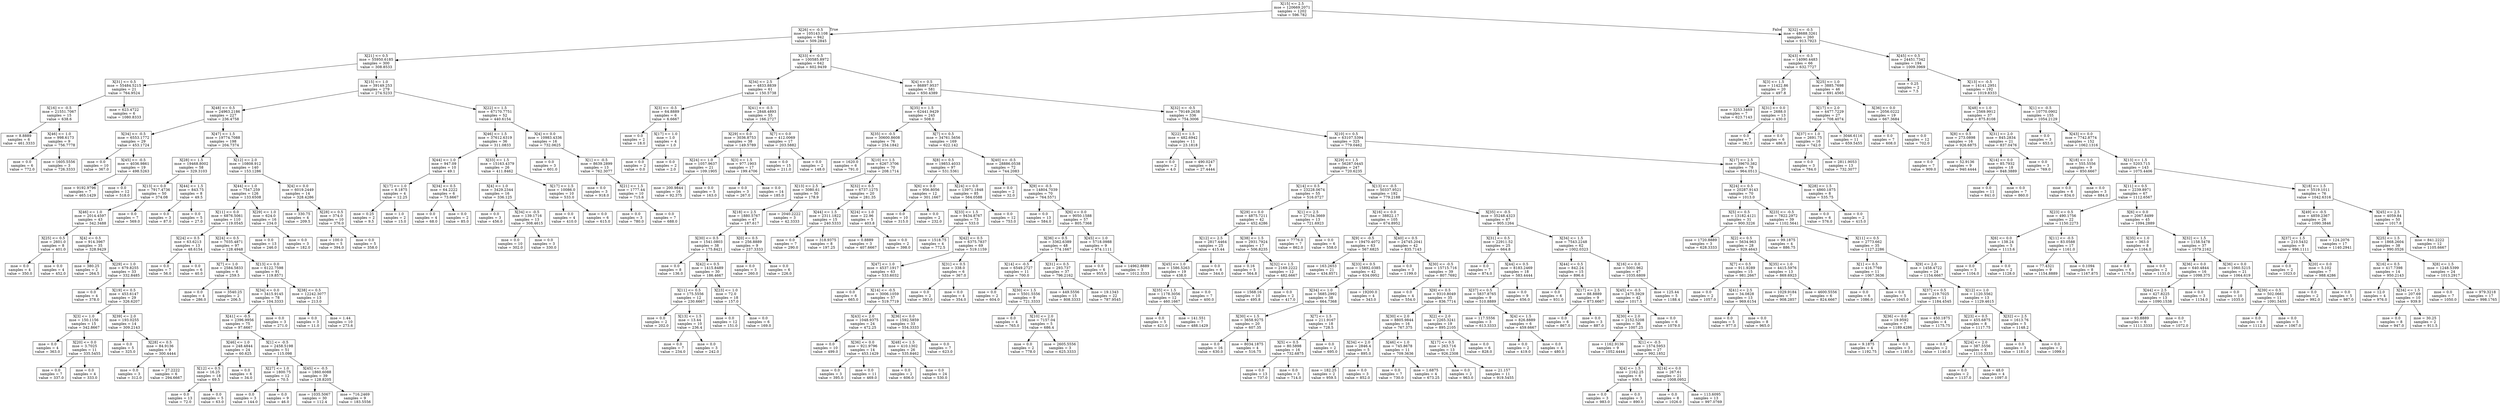 digraph Tree {
node [shape=box] ;
0 [label="X[15] <= 2.5\nmse = 120669.2071\nsamples = 1202\nvalue = 596.782"] ;
1 [label="X[26] <= -0.5\nmse = 105143.108\nsamples = 942\nvalue = 509.2845"] ;
0 -> 1 [labeldistance=2.5, labelangle=45, headlabel="True"] ;
2 [label="X[21] <= 0.5\nmse = 55950.6185\nsamples = 300\nvalue = 308.8533"] ;
1 -> 2 ;
3 [label="X[31] <= 0.5\nmse = 55484.5215\nsamples = 21\nvalue = 764.9524"] ;
2 -> 3 ;
4 [label="X[16] <= -0.5\nmse = 21551.7067\nsamples = 15\nvalue = 638.6"] ;
3 -> 4 ;
5 [label="mse = 8.8889\nsamples = 6\nvalue = 461.3333"] ;
4 -> 5 ;
6 [label="X[46] <= 1.0\nmse = 998.6173\nsamples = 9\nvalue = 756.7778"] ;
4 -> 6 ;
7 [label="mse = 0.0\nsamples = 6\nvalue = 772.0"] ;
6 -> 7 ;
8 [label="mse = 1605.5556\nsamples = 3\nvalue = 726.3333"] ;
6 -> 8 ;
9 [label="mse = 623.4722\nsamples = 6\nvalue = 1080.8333"] ;
3 -> 9 ;
10 [label="X[15] <= 1.0\nmse = 39149.253\nsamples = 279\nvalue = 274.5233"] ;
2 -> 10 ;
11 [label="X[48] <= 0.5\nmse = 24963.2186\nsamples = 227\nvalue = 236.4758"] ;
10 -> 11 ;
12 [label="X[34] <= -0.5\nmse = 6553.1772\nsamples = 29\nvalue = 453.1724"] ;
11 -> 12 ;
13 [label="mse = 0.0\nsamples = 10\nvalue = 367.0"] ;
12 -> 13 ;
14 [label="X[45] <= -0.5\nmse = 4036.9861\nsamples = 19\nvalue = 498.5263"] ;
12 -> 14 ;
15 [label="mse = 9192.9796\nsamples = 7\nvalue = 465.1429"] ;
14 -> 15 ;
16 [label="mse = 0.0\nsamples = 12\nvalue = 518.0"] ;
14 -> 16 ;
17 [label="X[47] <= 1.5\nmse = 19774.7088\nsamples = 198\nvalue = 204.7374"] ;
11 -> 17 ;
18 [label="X[28] <= 1.5\nmse = 19468.8002\nsamples = 58\nvalue = 329.3103"] ;
17 -> 18 ;
19 [label="X[13] <= 0.0\nmse = 7917.4736\nsamples = 50\nvalue = 374.08"] ;
18 -> 19 ;
20 [label="X[46] <= 1.0\nmse = 2014.4597\nsamples = 43\nvalue = 342.3488"] ;
19 -> 20 ;
21 [label="X[25] <= 0.5\nmse = 2601.0\nsamples = 8\nvalue = 401.0"] ;
20 -> 21 ;
22 [label="mse = 0.0\nsamples = 4\nvalue = 350.0"] ;
21 -> 22 ;
23 [label="mse = 0.0\nsamples = 4\nvalue = 452.0"] ;
21 -> 23 ;
24 [label="X[4] <= 0.5\nmse = 914.3967\nsamples = 35\nvalue = 328.9429"] ;
20 -> 24 ;
25 [label="mse = 380.25\nsamples = 2\nvalue = 264.5"] ;
24 -> 25 ;
26 [label="X[29] <= 1.0\nmse = 679.8255\nsamples = 33\nvalue = 332.8485"] ;
24 -> 26 ;
27 [label="mse = 0.0\nsamples = 4\nvalue = 378.0"] ;
26 -> 27 ;
28 [label="X[19] <= 0.5\nmse = 453.6147\nsamples = 29\nvalue = 326.6207"] ;
26 -> 28 ;
29 [label="X[3] <= 1.0\nmse = 150.1156\nsamples = 15\nvalue = 342.8667"] ;
28 -> 29 ;
30 [label="mse = 0.0\nsamples = 4\nvalue = 363.0"] ;
29 -> 30 ;
31 [label="X[20] <= 0.0\nmse = 3.7025\nsamples = 11\nvalue = 335.5455"] ;
29 -> 31 ;
32 [label="mse = 0.0\nsamples = 7\nvalue = 337.0"] ;
31 -> 32 ;
33 [label="mse = 0.0\nsamples = 4\nvalue = 333.0"] ;
31 -> 33 ;
34 [label="X[39] <= 2.0\nmse = 193.0255\nsamples = 14\nvalue = 309.2143"] ;
28 -> 34 ;
35 [label="mse = 0.0\nsamples = 5\nvalue = 325.0"] ;
34 -> 35 ;
36 [label="X[28] <= 0.5\nmse = 84.9136\nsamples = 9\nvalue = 300.4444"] ;
34 -> 36 ;
37 [label="mse = 0.0\nsamples = 3\nvalue = 312.0"] ;
36 -> 37 ;
38 [label="mse = 27.2222\nsamples = 6\nvalue = 294.6667"] ;
36 -> 38 ;
39 [label="mse = 0.0\nsamples = 7\nvalue = 569.0"] ;
19 -> 39 ;
40 [label="X[44] <= 1.5\nmse = 843.75\nsamples = 8\nvalue = 49.5"] ;
18 -> 40 ;
41 [label="mse = 0.0\nsamples = 3\nvalue = 87.0"] ;
40 -> 41 ;
42 [label="mse = 0.0\nsamples = 5\nvalue = 27.0"] ;
40 -> 42 ;
43 [label="X[12] <= 2.0\nmse = 10808.912\nsamples = 140\nvalue = 153.1286"] ;
17 -> 43 ;
44 [label="X[44] <= 1.0\nmse = 7547.259\nsamples = 126\nvalue = 133.6508"] ;
43 -> 44 ;
45 [label="X[11] <= 0.0\nmse = 6876.5061\nsamples = 110\nvalue = 119.0545"] ;
44 -> 45 ;
46 [label="X[24] <= 0.5\nmse = 63.6213\nsamples = 13\nvalue = 48.6154"] ;
45 -> 46 ;
47 [label="mse = 0.0\nsamples = 7\nvalue = 56.0"] ;
46 -> 47 ;
48 [label="mse = 0.0\nsamples = 6\nvalue = 40.0"] ;
46 -> 48 ;
49 [label="X[24] <= 0.5\nmse = 7035.4871\nsamples = 97\nvalue = 128.4948"] ;
45 -> 49 ;
50 [label="X[7] <= 1.0\nmse = 2584.5833\nsamples = 6\nvalue = 259.5"] ;
49 -> 50 ;
51 [label="mse = 0.0\nsamples = 4\nvalue = 286.0"] ;
50 -> 51 ;
52 [label="mse = 3540.25\nsamples = 2\nvalue = 206.5"] ;
50 -> 52 ;
53 [label="X[13] <= 0.0\nmse = 6122.7598\nsamples = 91\nvalue = 119.8571"] ;
49 -> 53 ;
54 [label="X[34] <= 0.0\nmse = 3415.9145\nsamples = 78\nvalue = 104.3333"] ;
53 -> 54 ;
55 [label="X[41] <= -0.5\nmse = 2396.9956\nsamples = 75\nvalue = 97.6667"] ;
54 -> 55 ;
56 [label="X[46] <= 1.0\nmse = 248.4844\nsamples = 24\nvalue = 60.625"] ;
55 -> 56 ;
57 [label="X[12] <= 0.5\nmse = 16.25\nsamples = 18\nvalue = 69.5"] ;
56 -> 57 ;
58 [label="mse = 0.0\nsamples = 13\nvalue = 72.0"] ;
57 -> 58 ;
59 [label="mse = 0.0\nsamples = 5\nvalue = 63.0"] ;
57 -> 59 ;
60 [label="mse = 0.0\nsamples = 6\nvalue = 34.0"] ;
56 -> 60 ;
61 [label="X[1] <= -0.5\nmse = 2458.5198\nsamples = 51\nvalue = 115.098"] ;
55 -> 61 ;
62 [label="X[27] <= 1.0\nmse = 1800.75\nsamples = 12\nvalue = 70.5"] ;
61 -> 62 ;
63 [label="mse = 0.0\nsamples = 3\nvalue = 144.0"] ;
62 -> 63 ;
64 [label="mse = 0.0\nsamples = 9\nvalue = 46.0"] ;
62 -> 64 ;
65 [label="X[45] <= -0.5\nmse = 1860.6088\nsamples = 39\nvalue = 128.8205"] ;
61 -> 65 ;
66 [label="mse = 1035.5067\nsamples = 30\nvalue = 112.4"] ;
65 -> 66 ;
67 [label="mse = 716.2469\nsamples = 9\nvalue = 183.5556"] ;
65 -> 67 ;
68 [label="mse = 0.0\nsamples = 3\nvalue = 271.0"] ;
54 -> 68 ;
69 [label="X[38] <= 0.5\nmse = 12242.3077\nsamples = 13\nvalue = 213.0"] ;
53 -> 69 ;
70 [label="mse = 0.0\nsamples = 3\nvalue = 11.0"] ;
69 -> 70 ;
71 [label="mse = 1.44\nsamples = 10\nvalue = 273.6"] ;
69 -> 71 ;
72 [label="X[29] <= 1.0\nmse = 624.0\nsamples = 16\nvalue = 234.0"] ;
44 -> 72 ;
73 [label="mse = 0.0\nsamples = 13\nvalue = 246.0"] ;
72 -> 73 ;
74 [label="mse = 0.0\nsamples = 3\nvalue = 182.0"] ;
72 -> 74 ;
75 [label="X[4] <= 0.0\nmse = 6019.2449\nsamples = 14\nvalue = 328.4286"] ;
43 -> 75 ;
76 [label="mse = 330.75\nsamples = 4\nvalue = 209.5"] ;
75 -> 76 ;
77 [label="X[28] <= 0.5\nmse = 374.0\nsamples = 10\nvalue = 376.0"] ;
75 -> 77 ;
78 [label="mse = 100.0\nsamples = 5\nvalue = 394.0"] ;
77 -> 78 ;
79 [label="mse = 0.0\nsamples = 5\nvalue = 358.0"] ;
77 -> 79 ;
80 [label="X[22] <= 1.5\nmse = 67170.7751\nsamples = 52\nvalue = 440.6154"] ;
10 -> 80 ;
81 [label="X[46] <= 1.5\nmse = 37612.6319\nsamples = 36\nvalue = 311.0833"] ;
80 -> 81 ;
82 [label="X[44] <= 1.0\nmse = 947.09\nsamples = 10\nvalue = 49.1"] ;
81 -> 82 ;
83 [label="X[17] <= 1.0\nmse = 8.1875\nsamples = 4\nvalue = 12.25"] ;
82 -> 83 ;
84 [label="mse = 0.25\nsamples = 2\nvalue = 9.5"] ;
83 -> 84 ;
85 [label="mse = 1.0\nsamples = 2\nvalue = 15.0"] ;
83 -> 85 ;
86 [label="X[34] <= 0.5\nmse = 64.2222\nsamples = 6\nvalue = 73.6667"] ;
82 -> 86 ;
87 [label="mse = 0.0\nsamples = 4\nvalue = 68.0"] ;
86 -> 87 ;
88 [label="mse = 0.0\nsamples = 2\nvalue = 85.0"] ;
86 -> 88 ;
89 [label="X[33] <= 1.5\nmse = 15163.4379\nsamples = 26\nvalue = 411.8462"] ;
81 -> 89 ;
90 [label="X[4] <= 1.0\nmse = 3429.2344\nsamples = 16\nvalue = 336.125"] ;
89 -> 90 ;
91 [label="mse = 0.0\nsamples = 3\nvalue = 456.0"] ;
90 -> 91 ;
92 [label="X[34] <= -0.5\nmse = 139.1716\nsamples = 13\nvalue = 308.4615"] ;
90 -> 92 ;
93 [label="mse = 0.0\nsamples = 10\nvalue = 302.0"] ;
92 -> 93 ;
94 [label="mse = 0.0\nsamples = 3\nvalue = 330.0"] ;
92 -> 94 ;
95 [label="X[17] <= 1.5\nmse = 10086.0\nsamples = 10\nvalue = 533.0"] ;
89 -> 95 ;
96 [label="mse = 0.0\nsamples = 4\nvalue = 410.0"] ;
95 -> 96 ;
97 [label="mse = 0.0\nsamples = 6\nvalue = 615.0"] ;
95 -> 97 ;
98 [label="X[4] <= 0.0\nmse = 10983.4336\nsamples = 16\nvalue = 732.0625"] ;
80 -> 98 ;
99 [label="mse = 0.0\nsamples = 3\nvalue = 601.0"] ;
98 -> 99 ;
100 [label="X[1] <= -0.5\nmse = 8639.2899\nsamples = 13\nvalue = 762.3077"] ;
98 -> 100 ;
101 [label="mse = 0.0\nsamples = 3\nvalue = 918.0"] ;
100 -> 101 ;
102 [label="X[21] <= 1.5\nmse = 1777.44\nsamples = 10\nvalue = 715.6"] ;
100 -> 102 ;
103 [label="mse = 0.0\nsamples = 3\nvalue = 780.0"] ;
102 -> 103 ;
104 [label="mse = 0.0\nsamples = 7\nvalue = 688.0"] ;
102 -> 104 ;
105 [label="X[33] <= -0.5\nmse = 100585.8972\nsamples = 642\nvalue = 602.9439"] ;
1 -> 105 ;
106 [label="X[34] <= 2.5\nmse = 4833.8839\nsamples = 61\nvalue = 150.5738"] ;
105 -> 106 ;
107 [label="X[3] <= -0.5\nmse = 64.8889\nsamples = 6\nvalue = 6.6667"] ;
106 -> 107 ;
108 [label="mse = 0.0\nsamples = 2\nvalue = 18.0"] ;
107 -> 108 ;
109 [label="X[17] <= 1.0\nmse = 1.0\nsamples = 4\nvalue = 1.0"] ;
107 -> 109 ;
110 [label="mse = 0.0\nsamples = 2\nvalue = 0.0"] ;
109 -> 110 ;
111 [label="mse = 0.0\nsamples = 2\nvalue = 2.0"] ;
109 -> 111 ;
112 [label="X[41] <= -0.5\nmse = 2848.4893\nsamples = 55\nvalue = 166.2727"] ;
106 -> 112 ;
113 [label="X[29] <= 0.0\nmse = 3036.8753\nsamples = 38\nvalue = 149.5789"] ;
112 -> 113 ;
114 [label="X[24] <= 1.0\nmse = 1057.9637\nsamples = 21\nvalue = 109.1905"] ;
113 -> 114 ;
115 [label="mse = 200.9844\nsamples = 16\nvalue = 92.375"] ;
114 -> 115 ;
116 [label="mse = 0.0\nsamples = 5\nvalue = 163.0"] ;
114 -> 116 ;
117 [label="X[3] <= 1.5\nmse = 977.1903\nsamples = 17\nvalue = 199.4706"] ;
113 -> 117 ;
118 [label="mse = 0.0\nsamples = 3\nvalue = 267.0"] ;
117 -> 118 ;
119 [label="mse = 0.0\nsamples = 14\nvalue = 185.0"] ;
117 -> 119 ;
120 [label="X[7] <= 0.0\nmse = 412.0069\nsamples = 17\nvalue = 203.5882"] ;
112 -> 120 ;
121 [label="mse = 0.0\nsamples = 15\nvalue = 211.0"] ;
120 -> 121 ;
122 [label="mse = 0.0\nsamples = 2\nvalue = 148.0"] ;
120 -> 122 ;
123 [label="X[4] <= 0.5\nmse = 86897.9537\nsamples = 581\nvalue = 650.4389"] ;
105 -> 123 ;
124 [label="X[35] <= 1.5\nmse = 62441.9429\nsamples = 245\nvalue = 508.0"] ;
123 -> 124 ;
125 [label="X[35] <= -0.5\nmse = 30600.8608\nsamples = 76\nvalue = 254.1842"] ;
124 -> 125 ;
126 [label="mse = 1620.0\nsamples = 6\nvalue = 791.0"] ;
125 -> 126 ;
127 [label="X[10] <= 1.5\nmse = 6267.3706\nsamples = 70\nvalue = 208.1714"] ;
125 -> 127 ;
128 [label="X[13] <= 2.5\nmse = 3080.61\nsamples = 50\nvalue = 178.9"] ;
127 -> 128 ;
129 [label="X[18] <= 2.5\nmse = 1880.5767\nsamples = 47\nvalue = 187.617"] ;
128 -> 129 ;
130 [label="X[30] <= 0.5\nmse = 1541.0803\nsamples = 38\nvalue = 175.8421"] ;
129 -> 130 ;
131 [label="mse = 0.0\nsamples = 8\nvalue = 136.0"] ;
130 -> 131 ;
132 [label="X[42] <= 0.5\nmse = 1415.8489\nsamples = 30\nvalue = 186.4667"] ;
130 -> 132 ;
133 [label="X[11] <= 0.5\nmse = 175.5556\nsamples = 12\nvalue = 230.6667"] ;
132 -> 133 ;
134 [label="mse = 0.0\nsamples = 2\nvalue = 202.0"] ;
133 -> 134 ;
135 [label="X[13] <= 1.5\nmse = 13.44\nsamples = 10\nvalue = 236.4"] ;
133 -> 135 ;
136 [label="mse = 0.0\nsamples = 7\nvalue = 234.0"] ;
135 -> 136 ;
137 [label="mse = 0.0\nsamples = 3\nvalue = 242.0"] ;
135 -> 137 ;
138 [label="X[23] <= 1.0\nmse = 72.0\nsamples = 18\nvalue = 157.0"] ;
132 -> 138 ;
139 [label="mse = 0.0\nsamples = 12\nvalue = 151.0"] ;
138 -> 139 ;
140 [label="mse = 0.0\nsamples = 6\nvalue = 169.0"] ;
138 -> 140 ;
141 [label="X[0] <= 0.5\nmse = 256.8889\nsamples = 9\nvalue = 237.3333"] ;
129 -> 141 ;
142 [label="mse = 0.0\nsamples = 3\nvalue = 260.0"] ;
141 -> 142 ;
143 [label="mse = 0.0\nsamples = 6\nvalue = 226.0"] ;
141 -> 143 ;
144 [label="mse = 2040.2222\nsamples = 3\nvalue = 42.3333"] ;
128 -> 144 ;
145 [label="X[32] <= 0.5\nmse = 6737.1275\nsamples = 20\nvalue = 281.35"] ;
127 -> 145 ;
146 [label="X[44] <= 1.5\nmse = 2311.1822\nsamples = 15\nvalue = 240.5333"] ;
145 -> 146 ;
147 [label="mse = 0.0\nsamples = 7\nvalue = 290.0"] ;
146 -> 147 ;
148 [label="mse = 318.9375\nsamples = 8\nvalue = 197.25"] ;
146 -> 148 ;
149 [label="X[24] <= 1.0\nmse = 22.96\nsamples = 5\nvalue = 403.8"] ;
145 -> 149 ;
150 [label="mse = 0.8889\nsamples = 3\nvalue = 407.6667"] ;
149 -> 150 ;
151 [label="mse = 0.0\nsamples = 2\nvalue = 398.0"] ;
149 -> 151 ;
152 [label="X[7] <= 0.5\nmse = 34761.5656\nsamples = 169\nvalue = 622.142"] ;
124 -> 152 ;
153 [label="X[8] <= 0.5\nmse = 19853.4033\nsamples = 97\nvalue = 531.5361"] ;
152 -> 153 ;
154 [label="X[6] <= 0.0\nmse = 956.8056\nsamples = 12\nvalue = 301.1667"] ;
153 -> 154 ;
155 [label="mse = 0.0\nsamples = 10\nvalue = 315.0"] ;
154 -> 155 ;
156 [label="mse = 0.0\nsamples = 2\nvalue = 232.0"] ;
154 -> 156 ;
157 [label="X[24] <= 0.0\nmse = 13971.1848\nsamples = 85\nvalue = 564.0588"] ;
153 -> 157 ;
158 [label="X[33] <= 1.5\nmse = 9434.8767\nsamples = 73\nvalue = 533.0"] ;
157 -> 158 ;
159 [label="mse = 1518.75\nsamples = 4\nvalue = 772.5"] ;
158 -> 159 ;
160 [label="X[42] <= 0.5\nmse = 6375.7837\nsamples = 69\nvalue = 519.1159"] ;
158 -> 160 ;
161 [label="X[47] <= 1.0\nmse = 4537.1917\nsamples = 63\nvalue = 533.6032"] ;
160 -> 161 ;
162 [label="mse = 0.0\nsamples = 6\nvalue = 665.0"] ;
161 -> 162 ;
163 [label="X[14] <= -0.5\nmse = 3006.1059\nsamples = 57\nvalue = 519.7719"] ;
161 -> 163 ;
164 [label="X[43] <= 2.0\nmse = 1048.9375\nsamples = 24\nvalue = 472.25"] ;
163 -> 164 ;
165 [label="mse = 0.0\nsamples = 10\nvalue = 499.0"] ;
164 -> 165 ;
166 [label="X[36] <= 0.0\nmse = 921.9796\nsamples = 14\nvalue = 453.1429"] ;
164 -> 166 ;
167 [label="mse = 0.0\nsamples = 3\nvalue = 395.0"] ;
166 -> 167 ;
168 [label="mse = 0.0\nsamples = 11\nvalue = 469.0"] ;
166 -> 168 ;
169 [label="X[36] <= 0.0\nmse = 1592.5859\nsamples = 33\nvalue = 554.3333"] ;
163 -> 169 ;
170 [label="X[48] <= 1.5\nmse = 410.1302\nsamples = 26\nvalue = 535.8462"] ;
169 -> 170 ;
171 [label="mse = 0.0\nsamples = 2\nvalue = 606.0"] ;
170 -> 171 ;
172 [label="mse = 0.0\nsamples = 24\nvalue = 530.0"] ;
170 -> 172 ;
173 [label="mse = 0.0\nsamples = 7\nvalue = 623.0"] ;
169 -> 173 ;
174 [label="X[31] <= 0.5\nmse = 338.0\nsamples = 6\nvalue = 367.0"] ;
160 -> 174 ;
175 [label="mse = 0.0\nsamples = 2\nvalue = 393.0"] ;
174 -> 175 ;
176 [label="mse = 0.0\nsamples = 4\nvalue = 354.0"] ;
174 -> 176 ;
177 [label="mse = 0.0\nsamples = 12\nvalue = 753.0"] ;
157 -> 177 ;
178 [label="X[40] <= -0.5\nmse = 28886.0538\nsamples = 72\nvalue = 744.2083"] ;
152 -> 178 ;
179 [label="mse = 0.0\nsamples = 2\nvalue = 32.0"] ;
178 -> 179 ;
180 [label="X[9] <= -0.5\nmse = 14804.7039\nsamples = 70\nvalue = 764.5571"] ;
178 -> 180 ;
181 [label="mse = 0.0\nsamples = 13\nvalue = 584.0"] ;
180 -> 181 ;
182 [label="X[6] <= 0.0\nmse = 9050.1588\nsamples = 57\nvalue = 805.7368"] ;
180 -> 182 ;
183 [label="X[36] <= 0.5\nmse = 3362.6389\nsamples = 48\nvalue = 774.1667"] ;
182 -> 183 ;
184 [label="X[14] <= -0.5\nmse = 6549.2727\nsamples = 11\nvalue = 700.0"] ;
183 -> 184 ;
185 [label="mse = 0.0\nsamples = 2\nvalue = 604.0"] ;
184 -> 185 ;
186 [label="X[30] <= 1.5\nmse = 5501.5556\nsamples = 9\nvalue = 721.3333"] ;
184 -> 186 ;
187 [label="mse = 0.0\nsamples = 4\nvalue = 765.0"] ;
186 -> 187 ;
188 [label="X[10] <= 2.0\nmse = 7157.04\nsamples = 5\nvalue = 686.4"] ;
186 -> 188 ;
189 [label="mse = 0.0\nsamples = 2\nvalue = 778.0"] ;
188 -> 189 ;
190 [label="mse = 2605.5556\nsamples = 3\nvalue = 625.3333"] ;
188 -> 190 ;
191 [label="X[31] <= 0.5\nmse = 293.737\nsamples = 37\nvalue = 796.2162"] ;
183 -> 191 ;
192 [label="mse = 449.5556\nsamples = 15\nvalue = 808.3333"] ;
191 -> 192 ;
193 [label="mse = 19.1343\nsamples = 22\nvalue = 787.9545"] ;
191 -> 193 ;
194 [label="X[45] <= 1.0\nmse = 5718.0988\nsamples = 9\nvalue = 974.1111"] ;
182 -> 194 ;
195 [label="mse = 0.0\nsamples = 6\nvalue = 955.0"] ;
194 -> 195 ;
196 [label="mse = 14962.8889\nsamples = 3\nvalue = 1012.3333"] ;
194 -> 196 ;
197 [label="X[32] <= -0.5\nmse = 79149.2638\nsamples = 336\nvalue = 754.3006"] ;
123 -> 197 ;
198 [label="X[22] <= 1.5\nmse = 482.6942\nsamples = 11\nvalue = 23.1818"] ;
197 -> 198 ;
199 [label="mse = 0.0\nsamples = 2\nvalue = 4.0"] ;
198 -> 199 ;
200 [label="mse = 490.0247\nsamples = 9\nvalue = 27.4444"] ;
198 -> 200 ;
201 [label="X[10] <= 0.5\nmse = 63107.5394\nsamples = 325\nvalue = 779.0462"] ;
197 -> 201 ;
202 [label="X[29] <= 1.5\nmse = 56287.0445\nsamples = 247\nvalue = 720.6235"] ;
201 -> 202 ;
203 [label="X[14] <= 0.5\nmse = 23228.0674\nsamples = 55\nvalue = 516.0727"] ;
202 -> 203 ;
204 [label="X[29] <= 0.0\nmse = 4875.7211\nsamples = 42\nvalue = 452.4286"] ;
203 -> 204 ;
205 [label="X[12] <= 2.5\nmse = 2817.4464\nsamples = 25\nvalue = 415.44"] ;
204 -> 205 ;
206 [label="X[45] <= 1.0\nmse = 1586.5263\nsamples = 19\nvalue = 438.0"] ;
205 -> 206 ;
207 [label="X[35] <= 1.5\nmse = 1178.3056\nsamples = 12\nvalue = 460.1667"] ;
206 -> 207 ;
208 [label="mse = 0.0\nsamples = 5\nvalue = 421.0"] ;
207 -> 208 ;
209 [label="mse = 141.551\nsamples = 7\nvalue = 488.1429"] ;
207 -> 209 ;
210 [label="mse = 0.0\nsamples = 7\nvalue = 400.0"] ;
206 -> 210 ;
211 [label="mse = 0.0\nsamples = 6\nvalue = 344.0"] ;
205 -> 211 ;
212 [label="X[38] <= 1.5\nmse = 2931.7924\nsamples = 17\nvalue = 506.8235"] ;
204 -> 212 ;
213 [label="mse = 0.16\nsamples = 5\nvalue = 564.8"] ;
212 -> 213 ;
214 [label="X[32] <= 1.5\nmse = 2169.2222\nsamples = 12\nvalue = 482.6667"] ;
212 -> 214 ;
215 [label="mse = 1568.16\nsamples = 10\nvalue = 495.8"] ;
214 -> 215 ;
216 [label="mse = 0.0\nsamples = 2\nvalue = 417.0"] ;
214 -> 216 ;
217 [label="X[1] <= 2.5\nmse = 27154.3669\nsamples = 13\nvalue = 721.6923"] ;
203 -> 217 ;
218 [label="mse = 7776.0\nsamples = 7\nvalue = 862.0"] ;
217 -> 218 ;
219 [label="mse = 0.0\nsamples = 6\nvalue = 558.0"] ;
217 -> 219 ;
220 [label="X[13] <= -0.5\nmse = 50337.9521\nsamples = 192\nvalue = 779.2188"] ;
202 -> 220 ;
221 [label="X[16] <= 0.0\nmse = 38822.17\nsamples = 105\nvalue = 674.8952"] ;
220 -> 221 ;
222 [label="X[9] <= -0.5\nmse = 19470.4072\nsamples = 63\nvalue = 567.6825"] ;
221 -> 222 ;
223 [label="mse = 163.2653\nsamples = 21\nvalue = 434.8571"] ;
222 -> 223 ;
224 [label="X[33] <= 0.5\nmse = 15892.0385\nsamples = 42\nvalue = 634.0952"] ;
222 -> 224 ;
225 [label="X[34] <= 1.0\nmse = 5685.2992\nsamples = 38\nvalue = 664.7368"] ;
224 -> 225 ;
226 [label="X[30] <= 1.5\nmse = 3658.9275\nsamples = 20\nvalue = 607.35"] ;
225 -> 226 ;
227 [label="mse = 0.0\nsamples = 16\nvalue = 630.0"] ;
226 -> 227 ;
228 [label="mse = 8034.1875\nsamples = 4\nvalue = 516.75"] ;
226 -> 228 ;
229 [label="X[7] <= 1.5\nmse = 211.9167\nsamples = 18\nvalue = 728.5"] ;
225 -> 229 ;
230 [label="X[5] <= 0.5\nmse = 80.5898\nsamples = 16\nvalue = 732.6875"] ;
229 -> 230 ;
231 [label="mse = 0.0\nsamples = 13\nvalue = 737.0"] ;
230 -> 231 ;
232 [label="mse = 0.0\nsamples = 3\nvalue = 714.0"] ;
230 -> 232 ;
233 [label="mse = 0.0\nsamples = 2\nvalue = 695.0"] ;
229 -> 233 ;
234 [label="mse = 19200.0\nsamples = 4\nvalue = 343.0"] ;
224 -> 234 ;
235 [label="X[40] <= 0.5\nmse = 24745.2041\nsamples = 42\nvalue = 835.7143"] ;
221 -> 235 ;
236 [label="mse = 0.0\nsamples = 3\nvalue = 1199.0"] ;
235 -> 236 ;
237 [label="X[30] <= -0.5\nmse = 15715.716\nsamples = 39\nvalue = 807.7692"] ;
235 -> 237 ;
238 [label="mse = 0.0\nsamples = 4\nvalue = 554.0"] ;
237 -> 238 ;
239 [label="X[9] <= 0.5\nmse = 9310.8049\nsamples = 35\nvalue = 836.7714"] ;
237 -> 239 ;
240 [label="X[30] <= 2.0\nmse = 8805.9844\nsamples = 16\nvalue = 767.375"] ;
239 -> 240 ;
241 [label="X[34] <= 2.0\nmse = 2846.4\nsamples = 5\nvalue = 895.0"] ;
240 -> 241 ;
242 [label="mse = 182.25\nsamples = 2\nvalue = 959.5"] ;
241 -> 242 ;
243 [label="mse = 0.0\nsamples = 3\nvalue = 852.0"] ;
241 -> 243 ;
244 [label="X[46] <= 1.0\nmse = 745.8678\nsamples = 11\nvalue = 709.3636"] ;
240 -> 244 ;
245 [label="mse = 0.0\nsamples = 7\nvalue = 730.0"] ;
244 -> 245 ;
246 [label="mse = 1.6875\nsamples = 4\nvalue = 673.25"] ;
244 -> 246 ;
247 [label="X[2] <= 2.0\nmse = 2265.3241\nsamples = 19\nvalue = 895.2105"] ;
239 -> 247 ;
248 [label="X[17] <= 0.5\nmse = 263.716\nsamples = 13\nvalue = 926.2308"] ;
247 -> 248 ;
249 [label="mse = 0.0\nsamples = 2\nvalue = 963.0"] ;
248 -> 249 ;
250 [label="mse = 21.157\nsamples = 11\nvalue = 919.5455"] ;
248 -> 250 ;
251 [label="mse = 0.0\nsamples = 6\nvalue = 828.0"] ;
247 -> 251 ;
252 [label="X[35] <= -0.5\nmse = 35248.4323\nsamples = 87\nvalue = 905.1264"] ;
220 -> 252 ;
253 [label="X[31] <= 0.5\nmse = 22911.52\nsamples = 25\nvalue = 664.8"] ;
252 -> 253 ;
254 [label="mse = 0.0\nsamples = 7\nvalue = 874.0"] ;
253 -> 254 ;
255 [label="X[44] <= 0.5\nmse = 8183.2469\nsamples = 18\nvalue = 583.4444"] ;
253 -> 255 ;
256 [label="X[37] <= 0.5\nmse = 5837.8765\nsamples = 9\nvalue = 510.8889"] ;
255 -> 256 ;
257 [label="mse = 117.5556\nsamples = 3\nvalue = 613.3333"] ;
256 -> 257 ;
258 [label="X[4] <= 1.5\nmse = 826.8889\nsamples = 6\nvalue = 459.6667"] ;
256 -> 258 ;
259 [label="mse = 0.0\nsamples = 2\nvalue = 419.0"] ;
258 -> 259 ;
260 [label="mse = 0.0\nsamples = 4\nvalue = 480.0"] ;
258 -> 260 ;
261 [label="mse = 0.0\nsamples = 9\nvalue = 656.0"] ;
255 -> 261 ;
262 [label="X[34] <= 1.5\nmse = 7543.2248\nsamples = 62\nvalue = 1002.0323"] ;
252 -> 262 ;
263 [label="X[44] <= 0.5\nmse = 842.24\nsamples = 15\nvalue = 896.6"] ;
262 -> 263 ;
264 [label="mse = 0.0\nsamples = 6\nvalue = 931.0"] ;
263 -> 264 ;
265 [label="X[17] <= 2.5\nmse = 88.8889\nsamples = 9\nvalue = 873.6667"] ;
263 -> 265 ;
266 [label="mse = 0.0\nsamples = 6\nvalue = 867.0"] ;
265 -> 266 ;
267 [label="mse = 0.0\nsamples = 3\nvalue = 887.0"] ;
265 -> 267 ;
268 [label="X[16] <= 0.0\nmse = 5001.962\nsamples = 47\nvalue = 1035.6809"] ;
262 -> 268 ;
269 [label="X[45] <= -0.5\nmse = 2475.3929\nsamples = 42\nvalue = 1017.5"] ;
268 -> 269 ;
270 [label="X[30] <= 2.0\nmse = 2152.5208\nsamples = 36\nvalue = 1007.25"] ;
269 -> 270 ;
271 [label="mse = 1162.9136\nsamples = 9\nvalue = 1052.4444"] ;
270 -> 271 ;
272 [label="X[1] <= -0.5\nmse = 1574.5953\nsamples = 27\nvalue = 992.1852"] ;
270 -> 272 ;
273 [label="X[4] <= 1.5\nmse = 2162.25\nsamples = 6\nvalue = 936.5"] ;
272 -> 273 ;
274 [label="mse = 0.0\nsamples = 3\nvalue = 983.0"] ;
273 -> 274 ;
275 [label="mse = 0.0\nsamples = 3\nvalue = 890.0"] ;
273 -> 275 ;
276 [label="X[14] <= 0.0\nmse = 267.61\nsamples = 21\nvalue = 1008.0952"] ;
272 -> 276 ;
277 [label="mse = 0.0\nsamples = 8\nvalue = 1026.0"] ;
276 -> 277 ;
278 [label="mse = 113.6095\nsamples = 13\nvalue = 997.0769"] ;
276 -> 278 ;
279 [label="mse = 0.0\nsamples = 6\nvalue = 1079.0"] ;
269 -> 279 ;
280 [label="mse = 125.44\nsamples = 5\nvalue = 1188.4"] ;
268 -> 280 ;
281 [label="X[17] <= 2.5\nmse = 39670.382\nsamples = 78\nvalue = 964.0513"] ;
201 -> 281 ;
282 [label="X[24] <= 0.5\nmse = 20287.9143\nsamples = 70\nvalue = 1013.0"] ;
281 -> 282 ;
283 [label="X[5] <= 0.5\nmse = 13182.4121\nsamples = 31\nvalue = 900.3226"] ;
282 -> 283 ;
284 [label="mse = 1720.8889\nsamples = 3\nvalue = 628.3333"] ;
283 -> 284 ;
285 [label="X[2] <= 0.5\nmse = 5634.963\nsamples = 28\nvalue = 929.4643"] ;
283 -> 285 ;
286 [label="X[7] <= 0.5\nmse = 911.9289\nsamples = 15\nvalue = 981.2667"] ;
285 -> 286 ;
287 [label="mse = 0.0\nsamples = 2\nvalue = 1057.0"] ;
286 -> 287 ;
288 [label="X[41] <= 2.5\nmse = 34.0828\nsamples = 13\nvalue = 969.6154"] ;
286 -> 288 ;
289 [label="mse = 0.0\nsamples = 5\nvalue = 977.0"] ;
288 -> 289 ;
290 [label="mse = 0.0\nsamples = 8\nvalue = 965.0"] ;
288 -> 290 ;
291 [label="X[35] <= 1.0\nmse = 4415.5976\nsamples = 13\nvalue = 869.6923"] ;
285 -> 291 ;
292 [label="mse = 1029.9184\nsamples = 7\nvalue = 908.2857"] ;
291 -> 292 ;
293 [label="mse = 4600.5556\nsamples = 6\nvalue = 824.6667"] ;
291 -> 293 ;
294 [label="X[23] <= -0.5\nmse = 7822.2972\nsamples = 39\nvalue = 1102.5641"] ;
282 -> 294 ;
295 [label="mse = 99.1875\nsamples = 4\nvalue = 886.75"] ;
294 -> 295 ;
296 [label="X[11] <= 0.5\nmse = 2773.662\nsamples = 35\nvalue = 1127.2286"] ;
294 -> 296 ;
297 [label="X[1] <= 0.5\nmse = 416.7769\nsamples = 11\nvalue = 1067.3636"] ;
296 -> 297 ;
298 [label="mse = 0.0\nsamples = 6\nvalue = 1086.0"] ;
297 -> 298 ;
299 [label="mse = 0.0\nsamples = 5\nvalue = 1045.0"] ;
297 -> 299 ;
300 [label="X[9] <= 2.0\nmse = 1458.4722\nsamples = 24\nvalue = 1154.6667"] ;
296 -> 300 ;
301 [label="X[37] <= 0.5\nmse = 219.7025\nsamples = 11\nvalue = 1184.4545"] ;
300 -> 301 ;
302 [label="X[36] <= 0.0\nmse = 19.9592\nsamples = 7\nvalue = 1189.4286"] ;
301 -> 302 ;
303 [label="mse = 9.1875\nsamples = 4\nvalue = 1192.75"] ;
302 -> 303 ;
304 [label="mse = 0.0\nsamples = 3\nvalue = 1185.0"] ;
302 -> 304 ;
305 [label="mse = 450.1875\nsamples = 4\nvalue = 1175.75"] ;
301 -> 305 ;
306 [label="X[12] <= 1.0\nmse = 1120.5562\nsamples = 13\nvalue = 1129.4615"] ;
300 -> 306 ;
307 [label="X[23] <= 0.5\nmse = 455.6875\nsamples = 8\nvalue = 1117.75"] ;
306 -> 307 ;
308 [label="mse = 0.0\nsamples = 2\nvalue = 1140.0"] ;
307 -> 308 ;
309 [label="X[24] <= 2.0\nmse = 387.5556\nsamples = 6\nvalue = 1110.3333"] ;
307 -> 309 ;
310 [label="mse = 0.0\nsamples = 2\nvalue = 1137.0"] ;
309 -> 310 ;
311 [label="mse = 48.0\nsamples = 4\nvalue = 1097.0"] ;
309 -> 311 ;
312 [label="X[32] <= 2.5\nmse = 1613.76\nsamples = 5\nvalue = 1148.2"] ;
306 -> 312 ;
313 [label="mse = 0.0\nsamples = 3\nvalue = 1181.0"] ;
312 -> 313 ;
314 [label="mse = 0.0\nsamples = 2\nvalue = 1099.0"] ;
312 -> 314 ;
315 [label="X[28] <= 1.5\nmse = 4860.1875\nsamples = 8\nvalue = 535.75"] ;
281 -> 315 ;
316 [label="mse = 0.0\nsamples = 6\nvalue = 576.0"] ;
315 -> 316 ;
317 [label="mse = 0.0\nsamples = 2\nvalue = 415.0"] ;
315 -> 317 ;
318 [label="X[32] <= -0.5\nmse = 48688.3261\nsamples = 260\nvalue = 913.7923"] ;
0 -> 318 [labeldistance=2.5, labelangle=-45, headlabel="False"] ;
319 [label="X[43] <= -0.5\nmse = 14090.4483\nsamples = 66\nvalue = 632.7727"] ;
318 -> 319 ;
320 [label="X[3] <= 1.5\nmse = 11422.86\nsamples = 20\nvalue = 497.8"] ;
319 -> 320 ;
321 [label="mse = 3253.3469\nsamples = 7\nvalue = 623.7143"] ;
320 -> 321 ;
322 [label="X[31] <= 0.0\nmse = 2688.0\nsamples = 13\nvalue = 430.0"] ;
320 -> 322 ;
323 [label="mse = 0.0\nsamples = 7\nvalue = 382.0"] ;
322 -> 323 ;
324 [label="mse = 0.0\nsamples = 6\nvalue = 486.0"] ;
322 -> 324 ;
325 [label="X[25] <= 1.0\nmse = 3885.7698\nsamples = 46\nvalue = 691.4565"] ;
319 -> 325 ;
326 [label="X[17] <= 2.0\nmse = 4477.7229\nsamples = 27\nvalue = 708.4074"] ;
325 -> 326 ;
327 [label="X[37] <= 1.0\nmse = 2691.75\nsamples = 16\nvalue = 742.0"] ;
326 -> 327 ;
328 [label="mse = 0.0\nsamples = 3\nvalue = 784.0"] ;
327 -> 328 ;
329 [label="mse = 2811.9053\nsamples = 13\nvalue = 732.3077"] ;
327 -> 329 ;
330 [label="mse = 3046.6116\nsamples = 11\nvalue = 659.5455"] ;
326 -> 330 ;
331 [label="X[36] <= 0.0\nmse = 2056.0222\nsamples = 19\nvalue = 667.3684"] ;
325 -> 331 ;
332 [label="mse = 0.0\nsamples = 7\nvalue = 608.0"] ;
331 -> 332 ;
333 [label="mse = 0.0\nsamples = 12\nvalue = 702.0"] ;
331 -> 333 ;
334 [label="X[45] <= 0.5\nmse = 24451.7342\nsamples = 194\nvalue = 1009.3969"] ;
318 -> 334 ;
335 [label="mse = 0.25\nsamples = 2\nvalue = 7.5"] ;
334 -> 335 ;
336 [label="X[13] <= -0.5\nmse = 14141.2951\nsamples = 192\nvalue = 1019.8333"] ;
334 -> 336 ;
337 [label="X[48] <= 1.0\nmse = 2569.9912\nsamples = 37\nvalue = 875.8108"] ;
336 -> 337 ;
338 [label="X[8] <= 0.5\nmse = 273.0898\nsamples = 16\nvalue = 926.6875"] ;
337 -> 338 ;
339 [label="mse = 0.0\nsamples = 7\nvalue = 909.0"] ;
338 -> 339 ;
340 [label="mse = 52.9136\nsamples = 9\nvalue = 940.4444"] ;
338 -> 340 ;
341 [label="X[31] <= 2.0\nmse = 845.2834\nsamples = 21\nvalue = 837.0476"] ;
337 -> 341 ;
342 [label="X[14] <= 0.0\nmse = 85.7932\nsamples = 18\nvalue = 848.3889"] ;
341 -> 342 ;
343 [label="mse = 0.0\nsamples = 11\nvalue = 841.0"] ;
342 -> 343 ;
344 [label="mse = 0.0\nsamples = 7\nvalue = 860.0"] ;
342 -> 344 ;
345 [label="mse = 0.0\nsamples = 3\nvalue = 769.0"] ;
341 -> 345 ;
346 [label="X[1] <= -0.5\nmse = 10770.0902\nsamples = 155\nvalue = 1054.2129"] ;
336 -> 346 ;
347 [label="mse = 0.0\nsamples = 3\nvalue = 653.0"] ;
346 -> 347 ;
348 [label="X[43] <= 0.0\nmse = 7742.8774\nsamples = 152\nvalue = 1062.1316"] ;
346 -> 348 ;
349 [label="X[18] <= 1.0\nmse = 555.5556\nsamples = 9\nvalue = 850.6667"] ;
348 -> 349 ;
350 [label="mse = 0.0\nsamples = 6\nvalue = 834.0"] ;
349 -> 350 ;
351 [label="mse = 0.0\nsamples = 3\nvalue = 884.0"] ;
349 -> 351 ;
352 [label="X[13] <= 1.5\nmse = 5203.715\nsamples = 143\nvalue = 1075.4406"] ;
348 -> 352 ;
353 [label="X[11] <= 0.5\nmse = 2239.8971\nsamples = 67\nvalue = 1112.6567"] ;
352 -> 353 ;
354 [label="X[23] <= 0.5\nmse = 490.1756\nsamples = 22\nvalue = 1150.2273"] ;
353 -> 354 ;
355 [label="X[6] <= 0.0\nmse = 138.24\nsamples = 5\nvalue = 1113.6"] ;
354 -> 355 ;
356 [label="mse = 0.0\nsamples = 3\nvalue = 1104.0"] ;
355 -> 356 ;
357 [label="mse = 0.0\nsamples = 2\nvalue = 1128.0"] ;
355 -> 357 ;
358 [label="X[11] <= -0.5\nmse = 83.0588\nsamples = 17\nvalue = 1161.0"] ;
354 -> 358 ;
359 [label="mse = 77.4321\nsamples = 9\nvalue = 1154.8889"] ;
358 -> 359 ;
360 [label="mse = 0.1094\nsamples = 8\nvalue = 1167.875"] ;
358 -> 360 ;
361 [label="X[6] <= 0.0\nmse = 2067.8499\nsamples = 45\nvalue = 1094.2889"] ;
353 -> 361 ;
362 [label="X[35] <= 1.0\nmse = 363.0\nsamples = 8\nvalue = 1164.0"] ;
361 -> 362 ;
363 [label="mse = 0.0\nsamples = 6\nvalue = 1175.0"] ;
362 -> 363 ;
364 [label="mse = 0.0\nsamples = 2\nvalue = 1131.0"] ;
362 -> 364 ;
365 [label="X[32] <= 1.5\nmse = 1158.5478\nsamples = 37\nvalue = 1079.2162"] ;
361 -> 365 ;
366 [label="X[36] <= 0.0\nmse = 640.4844\nsamples = 16\nvalue = 1098.375"] ;
365 -> 366 ;
367 [label="X[44] <= 2.5\nmse = 427.8225\nsamples = 13\nvalue = 1090.1538"] ;
366 -> 367 ;
368 [label="mse = 93.8889\nsamples = 6\nvalue = 1111.3333"] ;
367 -> 368 ;
369 [label="mse = 0.0\nsamples = 7\nvalue = 1072.0"] ;
367 -> 369 ;
370 [label="mse = 0.0\nsamples = 3\nvalue = 1134.0"] ;
366 -> 370 ;
371 [label="X[36] <= 0.0\nmse = 1060.5215\nsamples = 21\nvalue = 1064.619"] ;
365 -> 371 ;
372 [label="mse = 0.0\nsamples = 10\nvalue = 1035.0"] ;
371 -> 372 ;
373 [label="X[39] <= 0.5\nmse = 502.0661\nsamples = 11\nvalue = 1091.5455"] ;
371 -> 373 ;
374 [label="mse = 0.0\nsamples = 6\nvalue = 1112.0"] ;
373 -> 374 ;
375 [label="mse = 0.0\nsamples = 5\nvalue = 1067.0"] ;
373 -> 375 ;
376 [label="X[18] <= 1.5\nmse = 5519.1011\nsamples = 76\nvalue = 1042.6316"] ;
352 -> 376 ;
377 [label="X[49] <= -0.5\nmse = 4859.2367\nsamples = 26\nvalue = 1090.3846"] ;
376 -> 377 ;
378 [label="X[37] <= 1.5\nmse = 210.5432\nsamples = 9\nvalue = 996.1111"] ;
377 -> 378 ;
379 [label="mse = 0.0\nsamples = 2\nvalue = 1023.0"] ;
378 -> 379 ;
380 [label="X[20] <= 0.0\nmse = 5.102\nsamples = 7\nvalue = 988.4286"] ;
378 -> 380 ;
381 [label="mse = 0.0\nsamples = 2\nvalue = 992.0"] ;
380 -> 381 ;
382 [label="mse = 0.0\nsamples = 5\nvalue = 987.0"] ;
380 -> 382 ;
383 [label="mse = 124.2076\nsamples = 17\nvalue = 1140.2941"] ;
377 -> 383 ;
384 [label="X[45] <= 2.5\nmse = 4059.84\nsamples = 50\nvalue = 1017.8"] ;
376 -> 384 ;
385 [label="X[25] <= 1.5\nmse = 1868.2604\nsamples = 38\nvalue = 990.0526"] ;
384 -> 385 ;
386 [label="X[16] <= 0.5\nmse = 417.7398\nsamples = 14\nvalue = 950.2143"] ;
385 -> 386 ;
387 [label="mse = 12.0\nsamples = 4\nvalue = 976.0"] ;
386 -> 387 ;
388 [label="X[34] <= 1.5\nmse = 207.69\nsamples = 10\nvalue = 939.9"] ;
386 -> 388 ;
389 [label="mse = 0.0\nsamples = 8\nvalue = 947.0"] ;
388 -> 389 ;
390 [label="mse = 30.25\nsamples = 2\nvalue = 911.5"] ;
388 -> 390 ;
391 [label="X[8] <= 1.5\nmse = 1248.5399\nsamples = 24\nvalue = 1013.2917"] ;
385 -> 391 ;
392 [label="mse = 0.0\nsamples = 7\nvalue = 1050.0"] ;
391 -> 392 ;
393 [label="mse = 979.3218\nsamples = 17\nvalue = 998.1765"] ;
391 -> 393 ;
394 [label="mse = 841.2222\nsamples = 12\nvalue = 1105.6667"] ;
384 -> 394 ;
}